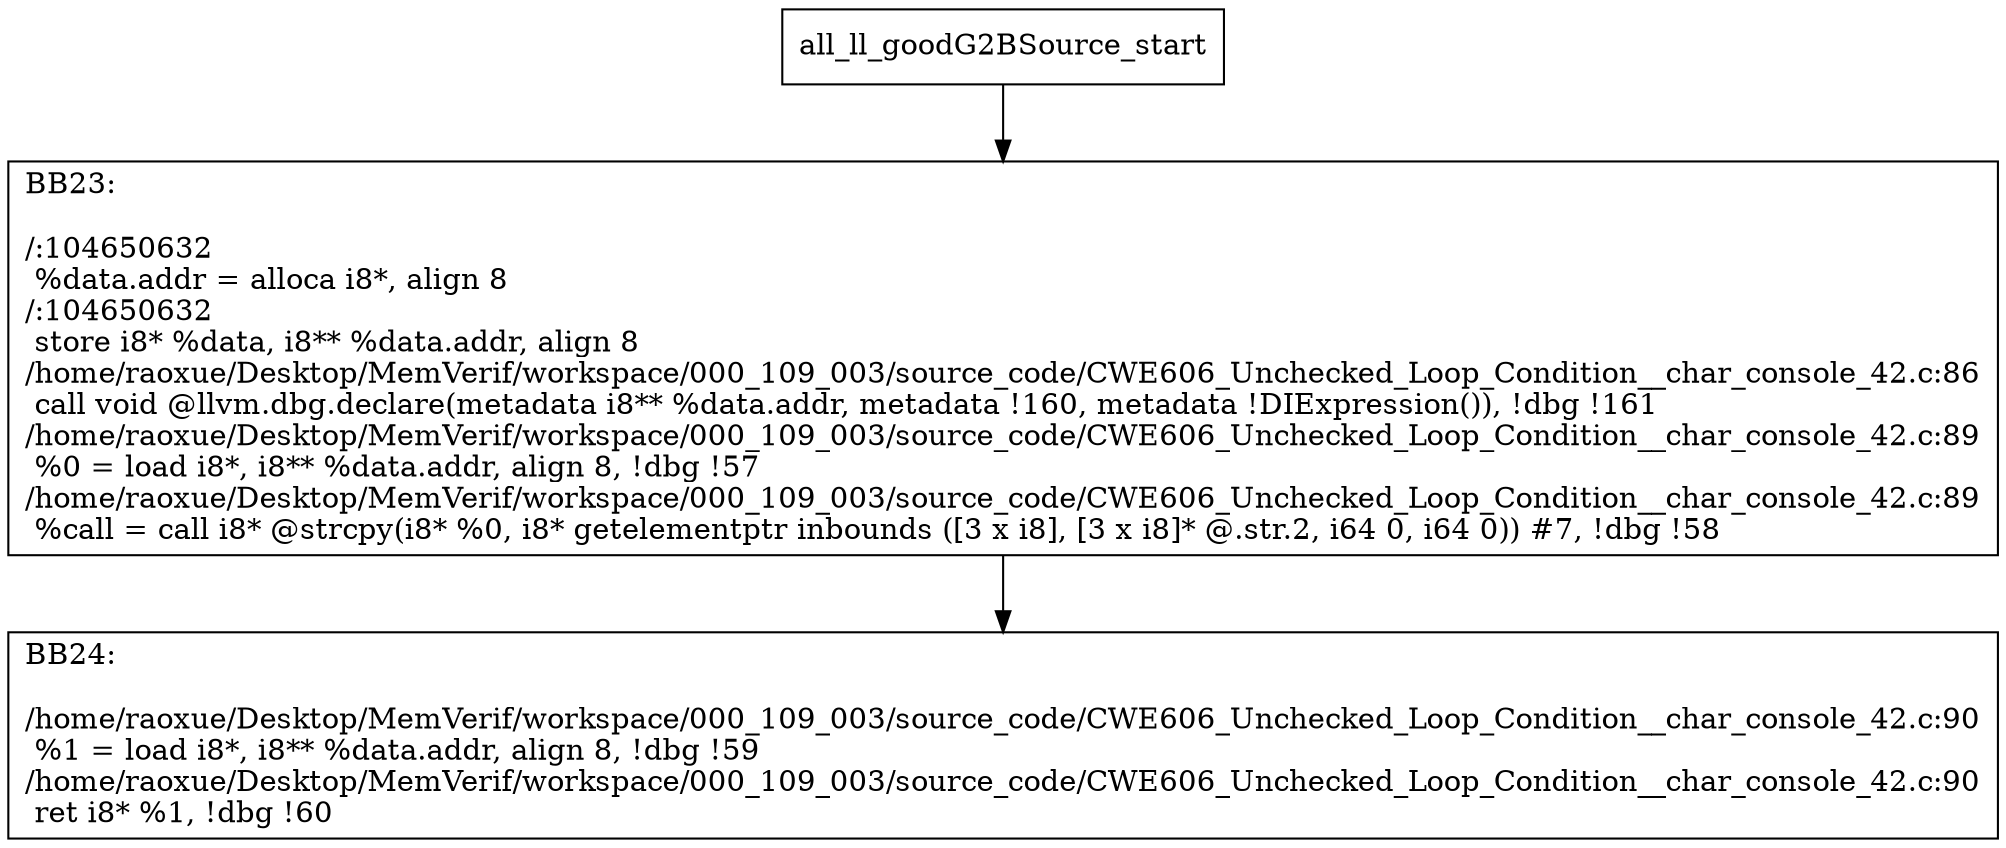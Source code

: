 digraph "CFG for'all_ll_goodG2BSource' function" {
	BBall_ll_goodG2BSource_start[shape=record,label="{all_ll_goodG2BSource_start}"];
	BBall_ll_goodG2BSource_start-> all_ll_goodG2BSourceBB23;
	all_ll_goodG2BSourceBB23 [shape=record, label="{BB23:\l\l/:104650632\l
  %data.addr = alloca i8*, align 8\l
/:104650632\l
  store i8* %data, i8** %data.addr, align 8\l
/home/raoxue/Desktop/MemVerif/workspace/000_109_003/source_code/CWE606_Unchecked_Loop_Condition__char_console_42.c:86\l
  call void @llvm.dbg.declare(metadata i8** %data.addr, metadata !160, metadata !DIExpression()), !dbg !161\l
/home/raoxue/Desktop/MemVerif/workspace/000_109_003/source_code/CWE606_Unchecked_Loop_Condition__char_console_42.c:89\l
  %0 = load i8*, i8** %data.addr, align 8, !dbg !57\l
/home/raoxue/Desktop/MemVerif/workspace/000_109_003/source_code/CWE606_Unchecked_Loop_Condition__char_console_42.c:89\l
  %call = call i8* @strcpy(i8* %0, i8* getelementptr inbounds ([3 x i8], [3 x i8]* @.str.2, i64 0, i64 0)) #7, !dbg !58\l
}"];
	all_ll_goodG2BSourceBB23-> all_ll_goodG2BSourceBB24;
	all_ll_goodG2BSourceBB24 [shape=record, label="{BB24:\l\l/home/raoxue/Desktop/MemVerif/workspace/000_109_003/source_code/CWE606_Unchecked_Loop_Condition__char_console_42.c:90\l
  %1 = load i8*, i8** %data.addr, align 8, !dbg !59\l
/home/raoxue/Desktop/MemVerif/workspace/000_109_003/source_code/CWE606_Unchecked_Loop_Condition__char_console_42.c:90\l
  ret i8* %1, !dbg !60\l
}"];
}
